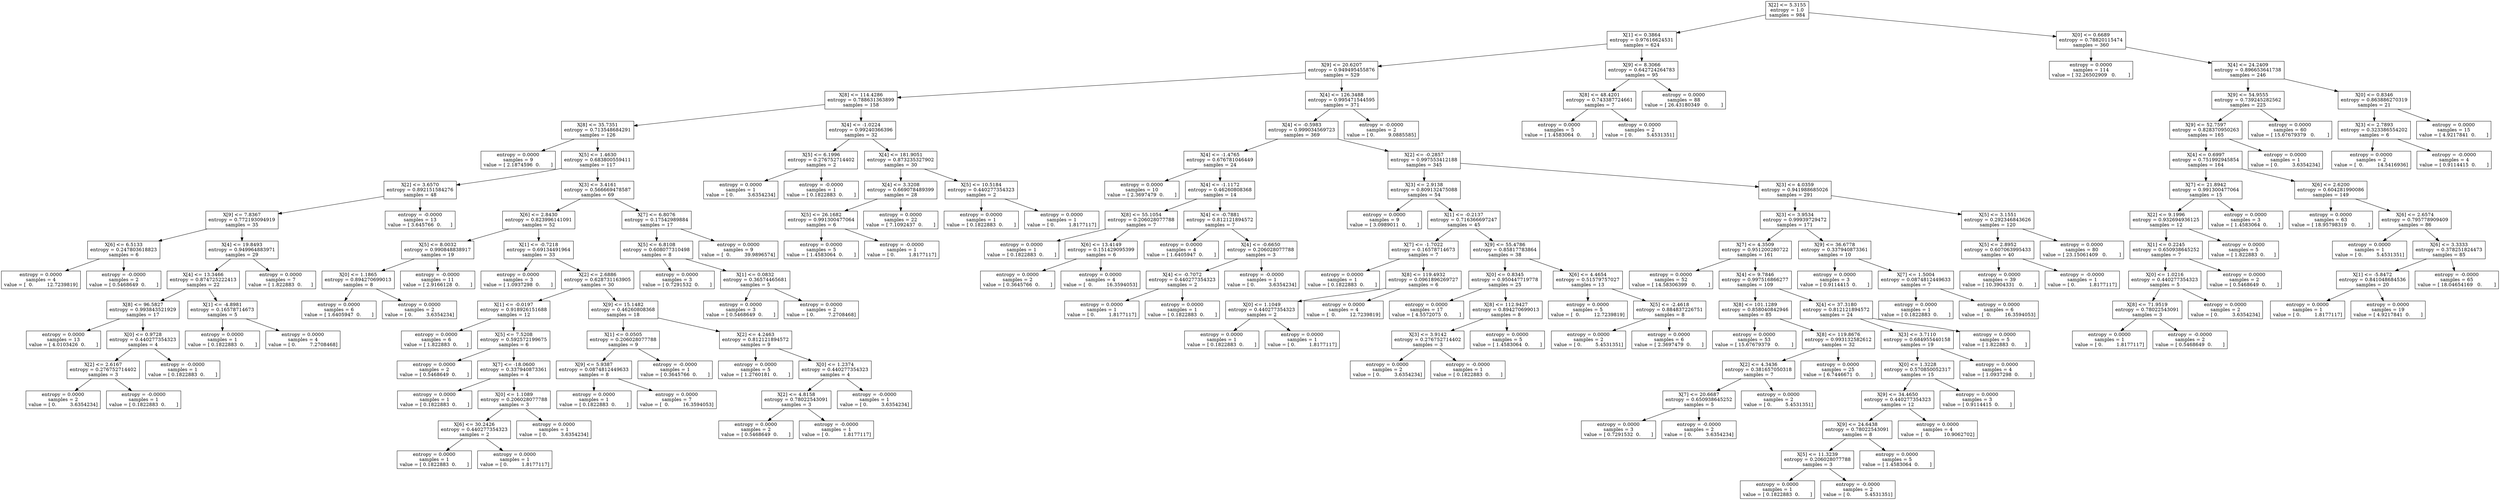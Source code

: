 digraph Tree {
0 [label="X[2] <= 5.3155\nentropy = 1.0\nsamples = 984", shape="box"] ;
1 [label="X[1] <= 0.3864\nentropy = 0.97616624531\nsamples = 624", shape="box"] ;
0 -> 1 ;
2 [label="X[9] <= 20.6207\nentropy = 0.949495455876\nsamples = 529", shape="box"] ;
1 -> 2 ;
3 [label="X[8] <= 114.4286\nentropy = 0.788631363899\nsamples = 158", shape="box"] ;
2 -> 3 ;
4 [label="X[8] <= 35.7351\nentropy = 0.713548684291\nsamples = 126", shape="box"] ;
3 -> 4 ;
5 [label="entropy = 0.0000\nsamples = 9\nvalue = [ 2.1874596  0.       ]", shape="box"] ;
4 -> 5 ;
6 [label="X[5] <= 1.4630\nentropy = 0.683800559411\nsamples = 117", shape="box"] ;
4 -> 6 ;
7 [label="X[2] <= 3.6570\nentropy = 0.892151584276\nsamples = 48", shape="box"] ;
6 -> 7 ;
8 [label="X[9] <= 7.8367\nentropy = 0.772193094919\nsamples = 35", shape="box"] ;
7 -> 8 ;
9 [label="X[6] <= 6.5133\nentropy = 0.247803618823\nsamples = 6", shape="box"] ;
8 -> 9 ;
10 [label="entropy = 0.0000\nsamples = 4\nvalue = [  0.         12.7239819]", shape="box"] ;
9 -> 10 ;
11 [label="entropy = -0.0000\nsamples = 2\nvalue = [ 0.5468649  0.       ]", shape="box"] ;
9 -> 11 ;
12 [label="X[4] <= 19.8493\nentropy = 0.949964883971\nsamples = 29", shape="box"] ;
8 -> 12 ;
13 [label="X[4] <= 13.3466\nentropy = 0.874725222413\nsamples = 22", shape="box"] ;
12 -> 13 ;
14 [label="X[8] <= 96.5827\nentropy = 0.993843521929\nsamples = 17", shape="box"] ;
13 -> 14 ;
15 [label="entropy = 0.0000\nsamples = 13\nvalue = [ 4.0103426  0.       ]", shape="box"] ;
14 -> 15 ;
16 [label="X[0] <= 0.9728\nentropy = 0.440277354323\nsamples = 4", shape="box"] ;
14 -> 16 ;
17 [label="X[2] <= 2.6167\nentropy = 0.276752714402\nsamples = 3", shape="box"] ;
16 -> 17 ;
18 [label="entropy = 0.0000\nsamples = 2\nvalue = [ 0.         3.6354234]", shape="box"] ;
17 -> 18 ;
19 [label="entropy = -0.0000\nsamples = 1\nvalue = [ 0.1822883  0.       ]", shape="box"] ;
17 -> 19 ;
20 [label="entropy = -0.0000\nsamples = 1\nvalue = [ 0.1822883  0.       ]", shape="box"] ;
16 -> 20 ;
21 [label="X[1] <= -4.8981\nentropy = 0.16578714673\nsamples = 5", shape="box"] ;
13 -> 21 ;
22 [label="entropy = 0.0000\nsamples = 1\nvalue = [ 0.1822883  0.       ]", shape="box"] ;
21 -> 22 ;
23 [label="entropy = 0.0000\nsamples = 4\nvalue = [ 0.         7.2708468]", shape="box"] ;
21 -> 23 ;
24 [label="entropy = 0.0000\nsamples = 7\nvalue = [ 1.822883  0.      ]", shape="box"] ;
12 -> 24 ;
25 [label="entropy = -0.0000\nsamples = 13\nvalue = [ 3.645766  0.      ]", shape="box"] ;
7 -> 25 ;
26 [label="X[3] <= 3.4161\nentropy = 0.566669478587\nsamples = 69", shape="box"] ;
6 -> 26 ;
27 [label="X[6] <= 2.8430\nentropy = 0.823996141091\nsamples = 52", shape="box"] ;
26 -> 27 ;
28 [label="X[5] <= 8.0032\nentropy = 0.990848838917\nsamples = 19", shape="box"] ;
27 -> 28 ;
29 [label="X[0] <= 1.1865\nentropy = 0.894270699013\nsamples = 8", shape="box"] ;
28 -> 29 ;
30 [label="entropy = 0.0000\nsamples = 6\nvalue = [ 1.6405947  0.       ]", shape="box"] ;
29 -> 30 ;
31 [label="entropy = 0.0000\nsamples = 2\nvalue = [ 0.         3.6354234]", shape="box"] ;
29 -> 31 ;
32 [label="entropy = -0.0000\nsamples = 11\nvalue = [ 2.9166128  0.       ]", shape="box"] ;
28 -> 32 ;
33 [label="X[1] <= -0.7218\nentropy = 0.69134491964\nsamples = 33", shape="box"] ;
27 -> 33 ;
34 [label="entropy = 0.0000\nsamples = 3\nvalue = [ 1.0937298  0.       ]", shape="box"] ;
33 -> 34 ;
35 [label="X[2] <= 2.6886\nentropy = 0.628731163905\nsamples = 30", shape="box"] ;
33 -> 35 ;
36 [label="X[1] <= -0.0197\nentropy = 0.918926151688\nsamples = 12", shape="box"] ;
35 -> 36 ;
37 [label="entropy = 0.0000\nsamples = 6\nvalue = [ 1.822883  0.      ]", shape="box"] ;
36 -> 37 ;
38 [label="X[5] <= 7.5208\nentropy = 0.592572199675\nsamples = 6", shape="box"] ;
36 -> 38 ;
39 [label="entropy = 0.0000\nsamples = 2\nvalue = [ 0.5468649  0.       ]", shape="box"] ;
38 -> 39 ;
40 [label="X[7] <= -18.0600\nentropy = 0.337940873361\nsamples = 4", shape="box"] ;
38 -> 40 ;
41 [label="entropy = 0.0000\nsamples = 1\nvalue = [ 0.1822883  0.       ]", shape="box"] ;
40 -> 41 ;
42 [label="X[0] <= 1.1089\nentropy = 0.206028077788\nsamples = 3", shape="box"] ;
40 -> 42 ;
43 [label="X[6] <= 30.2426\nentropy = 0.440277354323\nsamples = 2", shape="box"] ;
42 -> 43 ;
44 [label="entropy = 0.0000\nsamples = 1\nvalue = [ 0.1822883  0.       ]", shape="box"] ;
43 -> 44 ;
45 [label="entropy = 0.0000\nsamples = 1\nvalue = [ 0.         1.8177117]", shape="box"] ;
43 -> 45 ;
46 [label="entropy = 0.0000\nsamples = 1\nvalue = [ 0.         3.6354234]", shape="box"] ;
42 -> 46 ;
47 [label="X[9] <= 15.1482\nentropy = 0.46260808368\nsamples = 18", shape="box"] ;
35 -> 47 ;
48 [label="X[1] <= 0.0505\nentropy = 0.206028077788\nsamples = 9", shape="box"] ;
47 -> 48 ;
49 [label="X[9] <= 5.9387\nentropy = 0.0874812449633\nsamples = 8", shape="box"] ;
48 -> 49 ;
50 [label="entropy = 0.0000\nsamples = 1\nvalue = [ 0.1822883  0.       ]", shape="box"] ;
49 -> 50 ;
51 [label="entropy = 0.0000\nsamples = 7\nvalue = [  0.         16.3594053]", shape="box"] ;
49 -> 51 ;
52 [label="entropy = -0.0000\nsamples = 1\nvalue = [ 0.3645766  0.       ]", shape="box"] ;
48 -> 52 ;
53 [label="X[2] <= 4.2463\nentropy = 0.812121894572\nsamples = 9", shape="box"] ;
47 -> 53 ;
54 [label="entropy = 0.0000\nsamples = 5\nvalue = [ 1.2760181  0.       ]", shape="box"] ;
53 -> 54 ;
55 [label="X[0] <= 1.2374\nentropy = 0.440277354323\nsamples = 4", shape="box"] ;
53 -> 55 ;
56 [label="X[2] <= 4.8158\nentropy = 0.78022543091\nsamples = 3", shape="box"] ;
55 -> 56 ;
57 [label="entropy = 0.0000\nsamples = 2\nvalue = [ 0.5468649  0.       ]", shape="box"] ;
56 -> 57 ;
58 [label="entropy = -0.0000\nsamples = 1\nvalue = [ 0.         1.8177117]", shape="box"] ;
56 -> 58 ;
59 [label="entropy = -0.0000\nsamples = 1\nvalue = [ 0.         3.6354234]", shape="box"] ;
55 -> 59 ;
60 [label="X[7] <= 6.8076\nentropy = 0.17542989884\nsamples = 17", shape="box"] ;
26 -> 60 ;
61 [label="X[5] <= 6.8108\nentropy = 0.608077310498\nsamples = 8", shape="box"] ;
60 -> 61 ;
62 [label="entropy = 0.0000\nsamples = 3\nvalue = [ 0.7291532  0.       ]", shape="box"] ;
61 -> 62 ;
63 [label="X[1] <= 0.0832\nentropy = 0.36574465681\nsamples = 5", shape="box"] ;
61 -> 63 ;
64 [label="entropy = 0.0000\nsamples = 3\nvalue = [ 0.5468649  0.       ]", shape="box"] ;
63 -> 64 ;
65 [label="entropy = 0.0000\nsamples = 2\nvalue = [ 0.         7.2708468]", shape="box"] ;
63 -> 65 ;
66 [label="entropy = 0.0000\nsamples = 9\nvalue = [  0.         39.9896574]", shape="box"] ;
60 -> 66 ;
67 [label="X[4] <= -1.0224\nentropy = 0.99240366396\nsamples = 32", shape="box"] ;
3 -> 67 ;
68 [label="X[5] <= 6.1996\nentropy = 0.276752714402\nsamples = 2", shape="box"] ;
67 -> 68 ;
69 [label="entropy = 0.0000\nsamples = 1\nvalue = [ 0.         3.6354234]", shape="box"] ;
68 -> 69 ;
70 [label="entropy = -0.0000\nsamples = 1\nvalue = [ 0.1822883  0.       ]", shape="box"] ;
68 -> 70 ;
71 [label="X[4] <= 181.9051\nentropy = 0.873235327902\nsamples = 30", shape="box"] ;
67 -> 71 ;
72 [label="X[4] <= 3.3208\nentropy = 0.669078489399\nsamples = 28", shape="box"] ;
71 -> 72 ;
73 [label="X[5] <= 26.1682\nentropy = 0.991300477064\nsamples = 6", shape="box"] ;
72 -> 73 ;
74 [label="entropy = 0.0000\nsamples = 5\nvalue = [ 1.4583064  0.       ]", shape="box"] ;
73 -> 74 ;
75 [label="entropy = -0.0000\nsamples = 1\nvalue = [ 0.         1.8177117]", shape="box"] ;
73 -> 75 ;
76 [label="entropy = 0.0000\nsamples = 22\nvalue = [ 7.1092437  0.       ]", shape="box"] ;
72 -> 76 ;
77 [label="X[5] <= 10.5184\nentropy = 0.440277354323\nsamples = 2", shape="box"] ;
71 -> 77 ;
78 [label="entropy = 0.0000\nsamples = 1\nvalue = [ 0.1822883  0.       ]", shape="box"] ;
77 -> 78 ;
79 [label="entropy = 0.0000\nsamples = 1\nvalue = [ 0.         1.8177117]", shape="box"] ;
77 -> 79 ;
80 [label="X[4] <= 126.3488\nentropy = 0.995471544595\nsamples = 371", shape="box"] ;
2 -> 80 ;
81 [label="X[4] <= -0.5983\nentropy = 0.999034569723\nsamples = 369", shape="box"] ;
80 -> 81 ;
82 [label="X[4] <= -1.4765\nentropy = 0.676781046449\nsamples = 24", shape="box"] ;
81 -> 82 ;
83 [label="entropy = 0.0000\nsamples = 10\nvalue = [ 2.3697479  0.       ]", shape="box"] ;
82 -> 83 ;
84 [label="X[4] <= -1.1172\nentropy = 0.46260808368\nsamples = 14", shape="box"] ;
82 -> 84 ;
85 [label="X[8] <= 55.1054\nentropy = 0.206028077788\nsamples = 7", shape="box"] ;
84 -> 85 ;
86 [label="entropy = 0.0000\nsamples = 1\nvalue = [ 0.1822883  0.       ]", shape="box"] ;
85 -> 86 ;
87 [label="X[6] <= 13.4149\nentropy = 0.151429095399\nsamples = 6", shape="box"] ;
85 -> 87 ;
88 [label="entropy = 0.0000\nsamples = 2\nvalue = [ 0.3645766  0.       ]", shape="box"] ;
87 -> 88 ;
89 [label="entropy = 0.0000\nsamples = 4\nvalue = [  0.         16.3594053]", shape="box"] ;
87 -> 89 ;
90 [label="X[4] <= -0.7881\nentropy = 0.812121894572\nsamples = 7", shape="box"] ;
84 -> 90 ;
91 [label="entropy = 0.0000\nsamples = 4\nvalue = [ 1.6405947  0.       ]", shape="box"] ;
90 -> 91 ;
92 [label="X[4] <= -0.6650\nentropy = 0.206028077788\nsamples = 3", shape="box"] ;
90 -> 92 ;
93 [label="X[4] <= -0.7072\nentropy = 0.440277354323\nsamples = 2", shape="box"] ;
92 -> 93 ;
94 [label="entropy = 0.0000\nsamples = 1\nvalue = [ 0.         1.8177117]", shape="box"] ;
93 -> 94 ;
95 [label="entropy = 0.0000\nsamples = 1\nvalue = [ 0.1822883  0.       ]", shape="box"] ;
93 -> 95 ;
96 [label="entropy = -0.0000\nsamples = 1\nvalue = [ 0.         3.6354234]", shape="box"] ;
92 -> 96 ;
97 [label="X[2] <= -0.2857\nentropy = 0.997553412188\nsamples = 345", shape="box"] ;
81 -> 97 ;
98 [label="X[3] <= 2.9138\nentropy = 0.809132475088\nsamples = 54", shape="box"] ;
97 -> 98 ;
99 [label="entropy = 0.0000\nsamples = 9\nvalue = [ 3.0989011  0.       ]", shape="box"] ;
98 -> 99 ;
100 [label="X[1] <= -0.2137\nentropy = 0.716366697247\nsamples = 45", shape="box"] ;
98 -> 100 ;
101 [label="X[7] <= -1.7022\nentropy = 0.16578714673\nsamples = 7", shape="box"] ;
100 -> 101 ;
102 [label="entropy = 0.0000\nsamples = 1\nvalue = [ 0.1822883  0.       ]", shape="box"] ;
101 -> 102 ;
103 [label="X[8] <= 119.4932\nentropy = 0.0961896269727\nsamples = 6", shape="box"] ;
101 -> 103 ;
104 [label="X[0] <= 1.1049\nentropy = 0.440277354323\nsamples = 2", shape="box"] ;
103 -> 104 ;
105 [label="entropy = 0.0000\nsamples = 1\nvalue = [ 0.1822883  0.       ]", shape="box"] ;
104 -> 105 ;
106 [label="entropy = 0.0000\nsamples = 1\nvalue = [ 0.         1.8177117]", shape="box"] ;
104 -> 106 ;
107 [label="entropy = 0.0000\nsamples = 4\nvalue = [  0.         12.7239819]", shape="box"] ;
103 -> 107 ;
108 [label="X[9] <= 55.4786\nentropy = 0.85817783864\nsamples = 38", shape="box"] ;
100 -> 108 ;
109 [label="X[0] <= 0.8345\nentropy = 0.950447719778\nsamples = 25", shape="box"] ;
108 -> 109 ;
110 [label="entropy = 0.0000\nsamples = 17\nvalue = [ 4.5572075  0.       ]", shape="box"] ;
109 -> 110 ;
111 [label="X[8] <= 112.9427\nentropy = 0.894270699013\nsamples = 8", shape="box"] ;
109 -> 111 ;
112 [label="X[3] <= 3.9142\nentropy = 0.276752714402\nsamples = 3", shape="box"] ;
111 -> 112 ;
113 [label="entropy = 0.0000\nsamples = 2\nvalue = [ 0.         3.6354234]", shape="box"] ;
112 -> 113 ;
114 [label="entropy = -0.0000\nsamples = 1\nvalue = [ 0.1822883  0.       ]", shape="box"] ;
112 -> 114 ;
115 [label="entropy = 0.0000\nsamples = 5\nvalue = [ 1.4583064  0.       ]", shape="box"] ;
111 -> 115 ;
116 [label="X[6] <= 4.4654\nentropy = 0.51579757027\nsamples = 13", shape="box"] ;
108 -> 116 ;
117 [label="entropy = 0.0000\nsamples = 5\nvalue = [  0.         12.7239819]", shape="box"] ;
116 -> 117 ;
118 [label="X[5] <= -2.4618\nentropy = 0.884837226751\nsamples = 8", shape="box"] ;
116 -> 118 ;
119 [label="entropy = 0.0000\nsamples = 2\nvalue = [ 0.         5.4531351]", shape="box"] ;
118 -> 119 ;
120 [label="entropy = 0.0000\nsamples = 6\nvalue = [ 2.3697479  0.       ]", shape="box"] ;
118 -> 120 ;
121 [label="X[3] <= 4.0359\nentropy = 0.941988685026\nsamples = 291", shape="box"] ;
97 -> 121 ;
122 [label="X[3] <= 3.9534\nentropy = 0.99939729472\nsamples = 171", shape="box"] ;
121 -> 122 ;
123 [label="X[7] <= 4.3509\nentropy = 0.951200280722\nsamples = 161", shape="box"] ;
122 -> 123 ;
124 [label="entropy = 0.0000\nsamples = 52\nvalue = [ 14.58306399   0.        ]", shape="box"] ;
123 -> 124 ;
125 [label="X[4] <= 9.7846\nentropy = 0.997516866277\nsamples = 109", shape="box"] ;
123 -> 125 ;
126 [label="X[8] <= 101.1289\nentropy = 0.858040842946\nsamples = 85", shape="box"] ;
125 -> 126 ;
127 [label="entropy = 0.0000\nsamples = 53\nvalue = [ 15.67679379   0.        ]", shape="box"] ;
126 -> 127 ;
128 [label="X[8] <= 119.8676\nentropy = 0.993132582612\nsamples = 32", shape="box"] ;
126 -> 128 ;
129 [label="X[2] <= 4.3436\nentropy = 0.381657050318\nsamples = 7", shape="box"] ;
128 -> 129 ;
130 [label="X[7] <= 20.6687\nentropy = 0.650938645252\nsamples = 5", shape="box"] ;
129 -> 130 ;
131 [label="entropy = 0.0000\nsamples = 3\nvalue = [ 0.7291532  0.       ]", shape="box"] ;
130 -> 131 ;
132 [label="entropy = -0.0000\nsamples = 2\nvalue = [ 0.         3.6354234]", shape="box"] ;
130 -> 132 ;
133 [label="entropy = 0.0000\nsamples = 2\nvalue = [ 0.         5.4531351]", shape="box"] ;
129 -> 133 ;
134 [label="entropy = 0.0000\nsamples = 25\nvalue = [ 6.7446671  0.       ]", shape="box"] ;
128 -> 134 ;
135 [label="X[4] <= 37.3180\nentropy = 0.812121894572\nsamples = 24", shape="box"] ;
125 -> 135 ;
136 [label="X[3] <= 3.7110\nentropy = 0.684955440158\nsamples = 19", shape="box"] ;
135 -> 136 ;
137 [label="X[0] <= 1.3228\nentropy = 0.570850052317\nsamples = 15", shape="box"] ;
136 -> 137 ;
138 [label="X[9] <= 34.4650\nentropy = 0.440277354323\nsamples = 12", shape="box"] ;
137 -> 138 ;
139 [label="X[9] <= 24.6438\nentropy = 0.78022543091\nsamples = 8", shape="box"] ;
138 -> 139 ;
140 [label="X[5] <= 11.3239\nentropy = 0.206028077788\nsamples = 3", shape="box"] ;
139 -> 140 ;
141 [label="entropy = 0.0000\nsamples = 1\nvalue = [ 0.1822883  0.       ]", shape="box"] ;
140 -> 141 ;
142 [label="entropy = -0.0000\nsamples = 2\nvalue = [ 0.         5.4531351]", shape="box"] ;
140 -> 142 ;
143 [label="entropy = 0.0000\nsamples = 5\nvalue = [ 1.4583064  0.       ]", shape="box"] ;
139 -> 143 ;
144 [label="entropy = 0.0000\nsamples = 4\nvalue = [  0.         10.9062702]", shape="box"] ;
138 -> 144 ;
145 [label="entropy = 0.0000\nsamples = 3\nvalue = [ 0.9114415  0.       ]", shape="box"] ;
137 -> 145 ;
146 [label="entropy = 0.0000\nsamples = 4\nvalue = [ 1.0937298  0.       ]", shape="box"] ;
136 -> 146 ;
147 [label="entropy = 0.0000\nsamples = 5\nvalue = [ 1.822883  0.      ]", shape="box"] ;
135 -> 147 ;
148 [label="X[9] <= 36.6778\nentropy = 0.337940873361\nsamples = 10", shape="box"] ;
122 -> 148 ;
149 [label="entropy = 0.0000\nsamples = 3\nvalue = [ 0.9114415  0.       ]", shape="box"] ;
148 -> 149 ;
150 [label="X[7] <= 1.5004\nentropy = 0.0874812449633\nsamples = 7", shape="box"] ;
148 -> 150 ;
151 [label="entropy = 0.0000\nsamples = 1\nvalue = [ 0.1822883  0.       ]", shape="box"] ;
150 -> 151 ;
152 [label="entropy = 0.0000\nsamples = 6\nvalue = [  0.         16.3594053]", shape="box"] ;
150 -> 152 ;
153 [label="X[5] <= 3.1551\nentropy = 0.292346843626\nsamples = 120", shape="box"] ;
121 -> 153 ;
154 [label="X[5] <= 2.8952\nentropy = 0.607063995433\nsamples = 40", shape="box"] ;
153 -> 154 ;
155 [label="entropy = 0.0000\nsamples = 39\nvalue = [ 10.3904331   0.       ]", shape="box"] ;
154 -> 155 ;
156 [label="entropy = -0.0000\nsamples = 1\nvalue = [ 0.         1.8177117]", shape="box"] ;
154 -> 156 ;
157 [label="entropy = 0.0000\nsamples = 80\nvalue = [ 23.15061409   0.        ]", shape="box"] ;
153 -> 157 ;
158 [label="entropy = -0.0000\nsamples = 2\nvalue = [ 0.         9.0885585]", shape="box"] ;
80 -> 158 ;
159 [label="X[9] <= 8.3066\nentropy = 0.642724264783\nsamples = 95", shape="box"] ;
1 -> 159 ;
160 [label="X[8] <= 48.4201\nentropy = 0.743387724661\nsamples = 7", shape="box"] ;
159 -> 160 ;
161 [label="entropy = 0.0000\nsamples = 5\nvalue = [ 1.4583064  0.       ]", shape="box"] ;
160 -> 161 ;
162 [label="entropy = 0.0000\nsamples = 2\nvalue = [ 0.         5.4531351]", shape="box"] ;
160 -> 162 ;
163 [label="entropy = 0.0000\nsamples = 88\nvalue = [ 26.43180349   0.        ]", shape="box"] ;
159 -> 163 ;
164 [label="X[0] <= 0.6689\nentropy = 0.78820115474\nsamples = 360", shape="box"] ;
0 -> 164 ;
165 [label="entropy = 0.0000\nsamples = 114\nvalue = [ 32.26502909   0.        ]", shape="box"] ;
164 -> 165 ;
166 [label="X[4] <= 24.2409\nentropy = 0.896653641738\nsamples = 246", shape="box"] ;
164 -> 166 ;
167 [label="X[9] <= 54.9555\nentropy = 0.739245282562\nsamples = 225", shape="box"] ;
166 -> 167 ;
168 [label="X[9] <= 52.7597\nentropy = 0.828370950263\nsamples = 165", shape="box"] ;
167 -> 168 ;
169 [label="X[4] <= 0.6997\nentropy = 0.751992945854\nsamples = 164", shape="box"] ;
168 -> 169 ;
170 [label="X[7] <= 21.8942\nentropy = 0.991300477064\nsamples = 15", shape="box"] ;
169 -> 170 ;
171 [label="X[2] <= 9.1996\nentropy = 0.932694936125\nsamples = 12", shape="box"] ;
170 -> 171 ;
172 [label="X[1] <= 0.2245\nentropy = 0.650938645252\nsamples = 7", shape="box"] ;
171 -> 172 ;
173 [label="X[0] <= 1.0216\nentropy = 0.440277354323\nsamples = 5", shape="box"] ;
172 -> 173 ;
174 [label="X[8] <= 71.9519\nentropy = 0.78022543091\nsamples = 3", shape="box"] ;
173 -> 174 ;
175 [label="entropy = 0.0000\nsamples = 1\nvalue = [ 0.         1.8177117]", shape="box"] ;
174 -> 175 ;
176 [label="entropy = -0.0000\nsamples = 2\nvalue = [ 0.5468649  0.       ]", shape="box"] ;
174 -> 176 ;
177 [label="entropy = 0.0000\nsamples = 2\nvalue = [ 0.         3.6354234]", shape="box"] ;
173 -> 177 ;
178 [label="entropy = 0.0000\nsamples = 2\nvalue = [ 0.5468649  0.       ]", shape="box"] ;
172 -> 178 ;
179 [label="entropy = 0.0000\nsamples = 5\nvalue = [ 1.822883  0.      ]", shape="box"] ;
171 -> 179 ;
180 [label="entropy = 0.0000\nsamples = 3\nvalue = [ 1.4583064  0.       ]", shape="box"] ;
170 -> 180 ;
181 [label="X[6] <= 2.6200\nentropy = 0.604281990086\nsamples = 149", shape="box"] ;
169 -> 181 ;
182 [label="entropy = 0.0000\nsamples = 63\nvalue = [ 18.95798319   0.        ]", shape="box"] ;
181 -> 182 ;
183 [label="X[6] <= 2.6574\nentropy = 0.795778909409\nsamples = 86", shape="box"] ;
181 -> 183 ;
184 [label="entropy = 0.0000\nsamples = 1\nvalue = [ 0.         5.4531351]", shape="box"] ;
183 -> 184 ;
185 [label="X[6] <= 3.3333\nentropy = 0.378251824473\nsamples = 85", shape="box"] ;
183 -> 185 ;
186 [label="X[1] <= -5.8472\nentropy = 0.841048684536\nsamples = 20", shape="box"] ;
185 -> 186 ;
187 [label="entropy = 0.0000\nsamples = 1\nvalue = [ 0.         1.8177117]", shape="box"] ;
186 -> 187 ;
188 [label="entropy = 0.0000\nsamples = 19\nvalue = [ 4.9217841  0.       ]", shape="box"] ;
186 -> 188 ;
189 [label="entropy = -0.0000\nsamples = 65\nvalue = [ 18.04654169   0.        ]", shape="box"] ;
185 -> 189 ;
190 [label="entropy = 0.0000\nsamples = 1\nvalue = [ 0.         3.6354234]", shape="box"] ;
168 -> 190 ;
191 [label="entropy = 0.0000\nsamples = 60\nvalue = [ 15.67679379   0.        ]", shape="box"] ;
167 -> 191 ;
192 [label="X[0] <= 0.8346\nentropy = 0.863886270319\nsamples = 21", shape="box"] ;
166 -> 192 ;
193 [label="X[3] <= 2.7893\nentropy = 0.323386554202\nsamples = 6", shape="box"] ;
192 -> 193 ;
194 [label="entropy = 0.0000\nsamples = 2\nvalue = [  0.         14.5416936]", shape="box"] ;
193 -> 194 ;
195 [label="entropy = -0.0000\nsamples = 4\nvalue = [ 0.9114415  0.       ]", shape="box"] ;
193 -> 195 ;
196 [label="entropy = 0.0000\nsamples = 15\nvalue = [ 4.9217841  0.       ]", shape="box"] ;
192 -> 196 ;
}